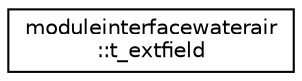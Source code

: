 digraph "Graphical Class Hierarchy"
{
 // LATEX_PDF_SIZE
  edge [fontname="Helvetica",fontsize="10",labelfontname="Helvetica",labelfontsize="10"];
  node [fontname="Helvetica",fontsize="10",shape=record];
  rankdir="LR";
  Node0 [label="moduleinterfacewaterair\l::t_extfield",height=0.2,width=0.4,color="black", fillcolor="white", style="filled",URL="$structmoduleinterfacewaterair_1_1t__extfield.html",tooltip=" "];
}
